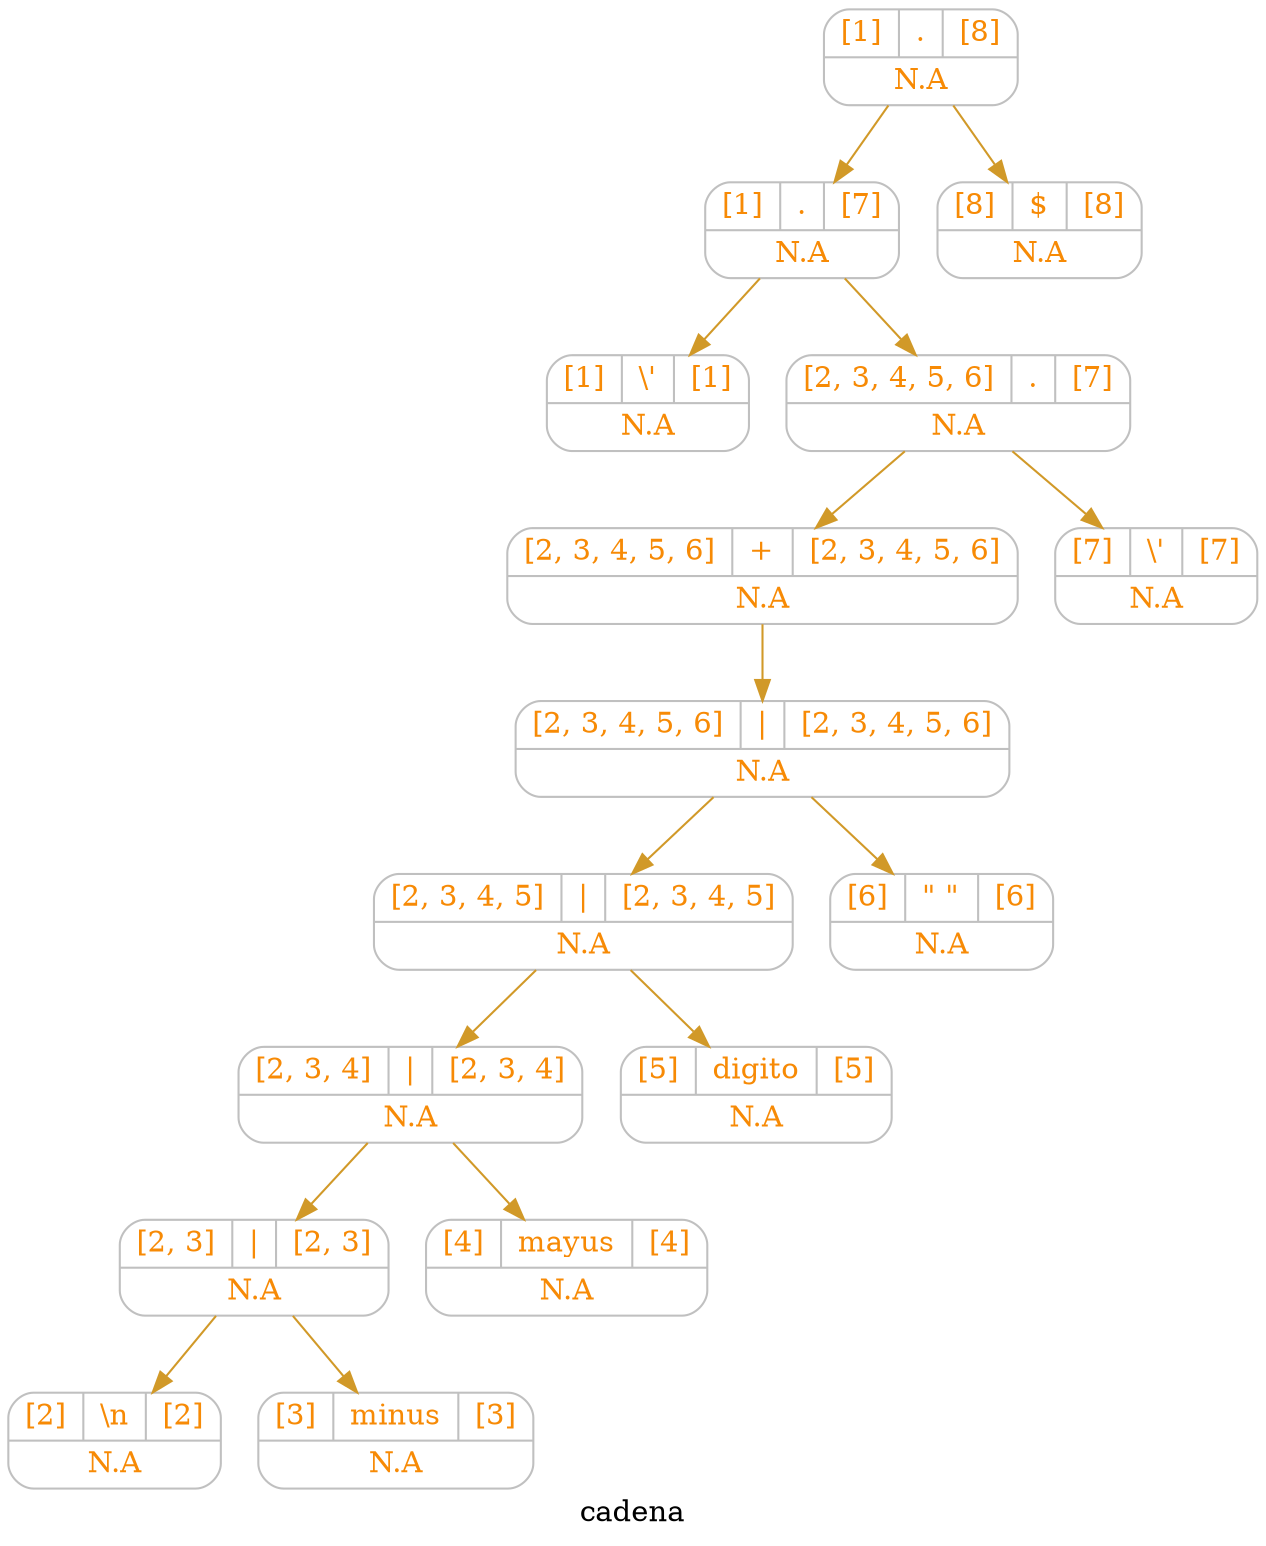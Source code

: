 digraph structs {

node[shape=Mrecord color=gray fontcolor="#f78a05"];
label ="cadena"
edge[color="#d19928"];
struct1706407810[label="{{[1]|<here>.|[8]}|N.A}"];
    struct1706407810->struct1770120964
struct1770120964[label="{{[1]|<here>.|[7]}|N.A}"];
    struct1770120964->struct1529445959
struct1529445959[label="{{[1]|<here>\\'|[1]}|N.A}"];
    struct1770120964->struct2078564424
struct2078564424[label="{{[2, 3, 4, 5, 6]|<here>.|[7]}|N.A}"];
    struct2078564424->struct866500881
struct866500881[label="{{[2, 3, 4, 5, 6]|<here>+|[2, 3, 4, 5, 6]}|N.A}"];
    struct866500881->struct1442494886
struct1442494886[label="{{[2, 3, 4, 5, 6]|<here>\||[2, 3, 4, 5, 6]}|N.A}"];
    struct1442494886->struct1169243672
struct1169243672[label="{{[2, 3, 4, 5]|<here>\||[2, 3, 4, 5]}|N.A}"];
    struct1169243672->struct487583942
struct487583942[label="{{[2, 3, 4]|<here>\||[2, 3, 4]}|N.A}"];
    struct487583942->struct12523327
struct12523327[label="{{[2, 3]|<here>\||[2, 3]}|N.A}"];
    struct12523327->struct8956167
struct8956167[label="{{[2]|<here>\\n|[2]}|N.A}"];
    struct12523327->struct1275401968
struct1275401968[label="{{[3]|<here>minus|[3]}|N.A}"];
    struct487583942->struct787367542
struct787367542[label="{{[4]|<here>mayus|[4]}|N.A}"];
    struct1169243672->struct1443936891
struct1443936891[label="{{[5]|<here>digito|[5]}|N.A}"];
    struct1442494886->struct328589615
struct328589615[label="{{[6]|<here>\" \"|[6]}|N.A}"];
    struct2078564424->struct2009319227
struct2009319227[label="{{[7]|<here>\\'|[7]}|N.A}"];
    struct1706407810->struct734196291
struct734196291[label="{{[8]|<here>$|[8]}|N.A}"];

}